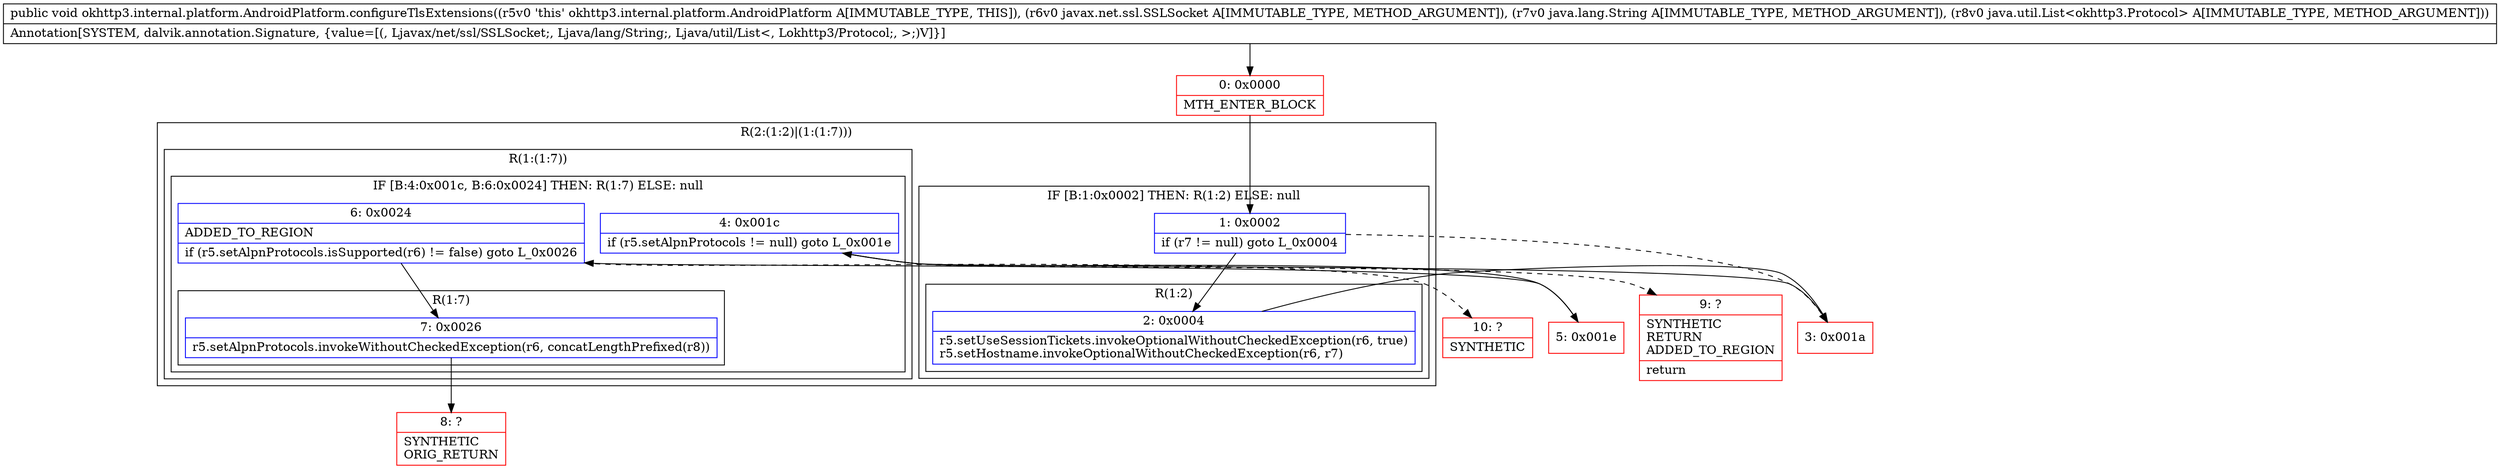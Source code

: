 digraph "CFG forokhttp3.internal.platform.AndroidPlatform.configureTlsExtensions(Ljavax\/net\/ssl\/SSLSocket;Ljava\/lang\/String;Ljava\/util\/List;)V" {
subgraph cluster_Region_1868144994 {
label = "R(2:(1:2)|(1:(1:7)))";
node [shape=record,color=blue];
subgraph cluster_IfRegion_922169133 {
label = "IF [B:1:0x0002] THEN: R(1:2) ELSE: null";
node [shape=record,color=blue];
Node_1 [shape=record,label="{1\:\ 0x0002|if (r7 != null) goto L_0x0004\l}"];
subgraph cluster_Region_1549842103 {
label = "R(1:2)";
node [shape=record,color=blue];
Node_2 [shape=record,label="{2\:\ 0x0004|r5.setUseSessionTickets.invokeOptionalWithoutCheckedException(r6, true)\lr5.setHostname.invokeOptionalWithoutCheckedException(r6, r7)\l}"];
}
}
subgraph cluster_Region_463882695 {
label = "R(1:(1:7))";
node [shape=record,color=blue];
subgraph cluster_IfRegion_970373472 {
label = "IF [B:4:0x001c, B:6:0x0024] THEN: R(1:7) ELSE: null";
node [shape=record,color=blue];
Node_4 [shape=record,label="{4\:\ 0x001c|if (r5.setAlpnProtocols != null) goto L_0x001e\l}"];
Node_6 [shape=record,label="{6\:\ 0x0024|ADDED_TO_REGION\l|if (r5.setAlpnProtocols.isSupported(r6) != false) goto L_0x0026\l}"];
subgraph cluster_Region_920086320 {
label = "R(1:7)";
node [shape=record,color=blue];
Node_7 [shape=record,label="{7\:\ 0x0026|r5.setAlpnProtocols.invokeWithoutCheckedException(r6, concatLengthPrefixed(r8))\l}"];
}
}
}
}
Node_0 [shape=record,color=red,label="{0\:\ 0x0000|MTH_ENTER_BLOCK\l}"];
Node_3 [shape=record,color=red,label="{3\:\ 0x001a}"];
Node_5 [shape=record,color=red,label="{5\:\ 0x001e}"];
Node_8 [shape=record,color=red,label="{8\:\ ?|SYNTHETIC\lORIG_RETURN\l}"];
Node_9 [shape=record,color=red,label="{9\:\ ?|SYNTHETIC\lRETURN\lADDED_TO_REGION\l|return\l}"];
Node_10 [shape=record,color=red,label="{10\:\ ?|SYNTHETIC\l}"];
MethodNode[shape=record,label="{public void okhttp3.internal.platform.AndroidPlatform.configureTlsExtensions((r5v0 'this' okhttp3.internal.platform.AndroidPlatform A[IMMUTABLE_TYPE, THIS]), (r6v0 javax.net.ssl.SSLSocket A[IMMUTABLE_TYPE, METHOD_ARGUMENT]), (r7v0 java.lang.String A[IMMUTABLE_TYPE, METHOD_ARGUMENT]), (r8v0 java.util.List\<okhttp3.Protocol\> A[IMMUTABLE_TYPE, METHOD_ARGUMENT]))  | Annotation[SYSTEM, dalvik.annotation.Signature, \{value=[(, Ljavax\/net\/ssl\/SSLSocket;, Ljava\/lang\/String;, Ljava\/util\/List\<, Lokhttp3\/Protocol;, \>;)V]\}]\l}"];
MethodNode -> Node_0;
Node_1 -> Node_2;
Node_1 -> Node_3[style=dashed];
Node_2 -> Node_3;
Node_4 -> Node_5;
Node_4 -> Node_9[style=dashed];
Node_6 -> Node_7;
Node_6 -> Node_10[style=dashed];
Node_7 -> Node_8;
Node_0 -> Node_1;
Node_3 -> Node_4;
Node_5 -> Node_6;
}


